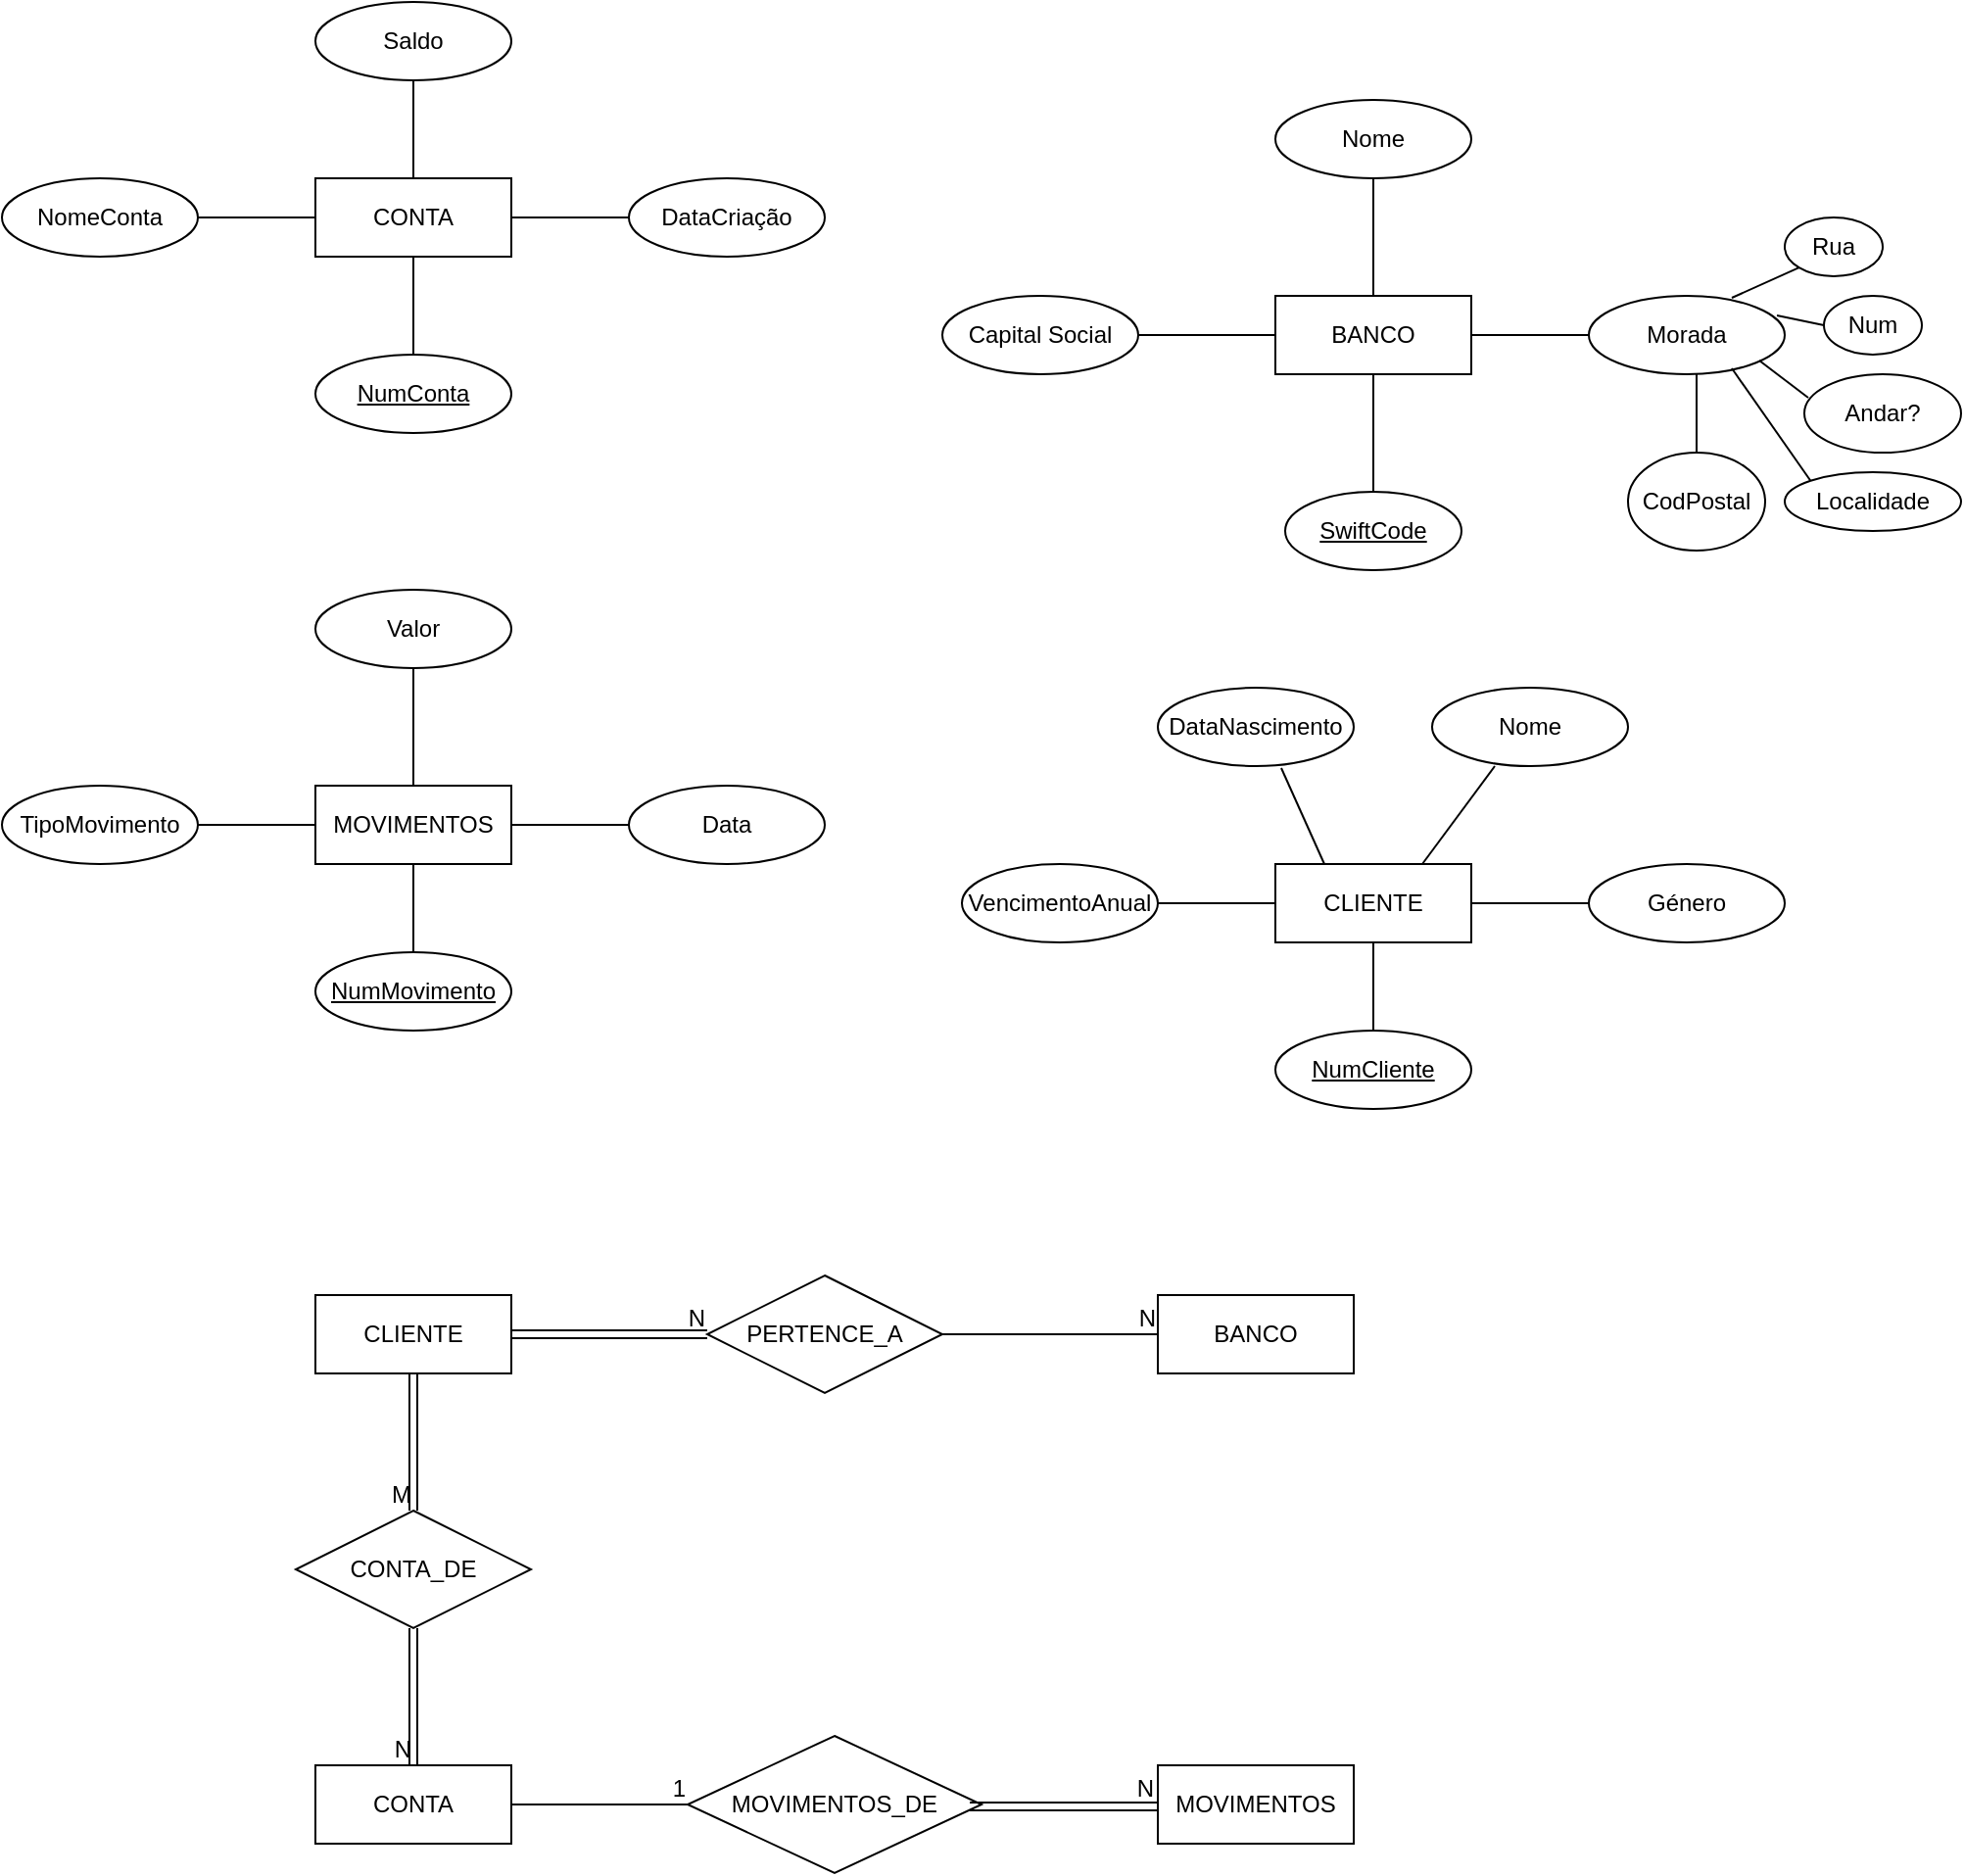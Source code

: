 <mxfile version="24.7.16">
  <diagram name="Página-1" id="ZFQWzV8E7-yk56N9A_Dt">
    <mxGraphModel dx="2514" dy="882" grid="1" gridSize="10" guides="1" tooltips="1" connect="1" arrows="1" fold="1" page="1" pageScale="1" pageWidth="827" pageHeight="1169" math="0" shadow="0">
      <root>
        <mxCell id="0" />
        <mxCell id="1" parent="0" />
        <mxCell id="j5vBM5b17gcqX_hOB4XX-1" value="BANCO" style="whiteSpace=wrap;html=1;align=center;" vertex="1" parent="1">
          <mxGeometry x="340" y="240" width="100" height="40" as="geometry" />
        </mxCell>
        <mxCell id="j5vBM5b17gcqX_hOB4XX-2" value="SwiftCode" style="ellipse;whiteSpace=wrap;html=1;align=center;fontStyle=4;" vertex="1" parent="1">
          <mxGeometry x="345" y="340" width="90" height="40" as="geometry" />
        </mxCell>
        <mxCell id="j5vBM5b17gcqX_hOB4XX-3" value="Nome" style="ellipse;whiteSpace=wrap;html=1;align=center;" vertex="1" parent="1">
          <mxGeometry x="340" y="140" width="100" height="40" as="geometry" />
        </mxCell>
        <mxCell id="j5vBM5b17gcqX_hOB4XX-4" value="Morada" style="ellipse;whiteSpace=wrap;html=1;align=center;" vertex="1" parent="1">
          <mxGeometry x="500" y="240" width="100" height="40" as="geometry" />
        </mxCell>
        <mxCell id="j5vBM5b17gcqX_hOB4XX-5" value="Capital Social" style="ellipse;whiteSpace=wrap;html=1;align=center;" vertex="1" parent="1">
          <mxGeometry x="170" y="240" width="100" height="40" as="geometry" />
        </mxCell>
        <mxCell id="j5vBM5b17gcqX_hOB4XX-9" value="Num" style="ellipse;whiteSpace=wrap;html=1;align=center;strokeColor=default;verticalAlign=middle;fontFamily=Helvetica;fontSize=12;fontColor=default;fillColor=default;" vertex="1" parent="1">
          <mxGeometry x="620" y="240" width="50" height="30" as="geometry" />
        </mxCell>
        <mxCell id="j5vBM5b17gcqX_hOB4XX-10" value="Rua" style="ellipse;whiteSpace=wrap;html=1;align=center;strokeColor=default;verticalAlign=middle;fontFamily=Helvetica;fontSize=12;fontColor=default;fillColor=default;" vertex="1" parent="1">
          <mxGeometry x="600" y="200" width="50" height="30" as="geometry" />
        </mxCell>
        <mxCell id="j5vBM5b17gcqX_hOB4XX-11" value="Andar?" style="ellipse;whiteSpace=wrap;html=1;align=center;strokeColor=default;verticalAlign=middle;fontFamily=Helvetica;fontSize=12;fontColor=default;fillColor=default;" vertex="1" parent="1">
          <mxGeometry x="610" y="280" width="80" height="40" as="geometry" />
        </mxCell>
        <mxCell id="j5vBM5b17gcqX_hOB4XX-12" value="Localidade" style="ellipse;whiteSpace=wrap;html=1;align=center;strokeColor=default;verticalAlign=middle;fontFamily=Helvetica;fontSize=12;fontColor=default;fillColor=default;" vertex="1" parent="1">
          <mxGeometry x="600" y="330" width="90" height="30" as="geometry" />
        </mxCell>
        <mxCell id="j5vBM5b17gcqX_hOB4XX-13" value="CodPostal" style="ellipse;whiteSpace=wrap;html=1;align=center;strokeColor=default;verticalAlign=middle;fontFamily=Helvetica;fontSize=12;fontColor=default;fillColor=default;" vertex="1" parent="1">
          <mxGeometry x="520" y="320" width="70" height="50" as="geometry" />
        </mxCell>
        <mxCell id="j5vBM5b17gcqX_hOB4XX-14" value="" style="endArrow=none;html=1;rounded=0;fontFamily=Helvetica;fontSize=12;fontColor=default;exitX=0.73;exitY=0.025;exitDx=0;exitDy=0;entryX=0;entryY=1;entryDx=0;entryDy=0;exitPerimeter=0;" edge="1" parent="1" target="j5vBM5b17gcqX_hOB4XX-10" source="j5vBM5b17gcqX_hOB4XX-4">
          <mxGeometry width="50" height="50" relative="1" as="geometry">
            <mxPoint x="587" y="237" as="sourcePoint" />
            <mxPoint x="610" y="225" as="targetPoint" />
          </mxGeometry>
        </mxCell>
        <mxCell id="j5vBM5b17gcqX_hOB4XX-15" value="" style="endArrow=none;html=1;rounded=0;fontFamily=Helvetica;fontSize=12;fontColor=default;entryX=0;entryY=0.5;entryDx=0;entryDy=0;exitX=0.96;exitY=0.25;exitDx=0;exitDy=0;exitPerimeter=0;" edge="1" parent="1" target="j5vBM5b17gcqX_hOB4XX-9" source="j5vBM5b17gcqX_hOB4XX-4">
          <mxGeometry width="50" height="50" relative="1" as="geometry">
            <mxPoint x="600" y="255" as="sourcePoint" />
            <mxPoint x="590" y="275" as="targetPoint" />
          </mxGeometry>
        </mxCell>
        <mxCell id="j5vBM5b17gcqX_hOB4XX-16" value="" style="endArrow=none;html=1;rounded=0;fontFamily=Helvetica;fontSize=12;fontColor=default;entryX=0.025;entryY=0.3;entryDx=0;entryDy=0;entryPerimeter=0;exitX=1;exitY=1;exitDx=0;exitDy=0;" edge="1" parent="1" target="j5vBM5b17gcqX_hOB4XX-11">
          <mxGeometry width="50" height="50" relative="1" as="geometry">
            <mxPoint x="587" y="273" as="sourcePoint" />
            <mxPoint x="600" y="300" as="targetPoint" />
          </mxGeometry>
        </mxCell>
        <mxCell id="j5vBM5b17gcqX_hOB4XX-17" value="" style="endArrow=none;html=1;rounded=0;fontFamily=Helvetica;fontSize=12;fontColor=default;entryX=0.5;entryY=1;entryDx=0;entryDy=0;exitX=0.5;exitY=0;exitDx=0;exitDy=0;" edge="1" parent="1" source="j5vBM5b17gcqX_hOB4XX-13">
          <mxGeometry width="50" height="50" relative="1" as="geometry">
            <mxPoint x="500" y="320" as="sourcePoint" />
            <mxPoint x="555" y="280" as="targetPoint" />
          </mxGeometry>
        </mxCell>
        <mxCell id="j5vBM5b17gcqX_hOB4XX-18" value="" style="endArrow=none;html=1;rounded=0;fontFamily=Helvetica;fontSize=12;fontColor=default;exitX=0;exitY=0;exitDx=0;exitDy=0;entryX=0.7;entryY=0.94;entryDx=0;entryDy=0;entryPerimeter=0;" edge="1" parent="1" source="j5vBM5b17gcqX_hOB4XX-12">
          <mxGeometry width="50" height="50" relative="1" as="geometry">
            <mxPoint x="550" y="360" as="sourcePoint" />
            <mxPoint x="573" y="277" as="targetPoint" />
          </mxGeometry>
        </mxCell>
        <mxCell id="j5vBM5b17gcqX_hOB4XX-19" value="" style="endArrow=none;html=1;rounded=0;entryX=0.5;entryY=1;entryDx=0;entryDy=0;exitX=0.5;exitY=0;exitDx=0;exitDy=0;" edge="1" parent="1" source="j5vBM5b17gcqX_hOB4XX-2" target="j5vBM5b17gcqX_hOB4XX-1">
          <mxGeometry width="50" height="50" relative="1" as="geometry">
            <mxPoint x="370" y="480" as="sourcePoint" />
            <mxPoint x="420" y="430" as="targetPoint" />
          </mxGeometry>
        </mxCell>
        <mxCell id="j5vBM5b17gcqX_hOB4XX-20" value="" style="endArrow=none;html=1;rounded=0;entryX=0;entryY=0.5;entryDx=0;entryDy=0;exitX=1;exitY=0.5;exitDx=0;exitDy=0;" edge="1" parent="1" source="j5vBM5b17gcqX_hOB4XX-5" target="j5vBM5b17gcqX_hOB4XX-1">
          <mxGeometry width="50" height="50" relative="1" as="geometry">
            <mxPoint x="370" y="480" as="sourcePoint" />
            <mxPoint x="420" y="430" as="targetPoint" />
          </mxGeometry>
        </mxCell>
        <mxCell id="j5vBM5b17gcqX_hOB4XX-21" value="" style="endArrow=none;html=1;rounded=0;entryX=0.5;entryY=1;entryDx=0;entryDy=0;exitX=0.5;exitY=0;exitDx=0;exitDy=0;" edge="1" parent="1" source="j5vBM5b17gcqX_hOB4XX-1" target="j5vBM5b17gcqX_hOB4XX-3">
          <mxGeometry width="50" height="50" relative="1" as="geometry">
            <mxPoint x="370" y="480" as="sourcePoint" />
            <mxPoint x="420" y="430" as="targetPoint" />
          </mxGeometry>
        </mxCell>
        <mxCell id="j5vBM5b17gcqX_hOB4XX-22" value="" style="endArrow=none;html=1;rounded=0;entryX=0;entryY=0.5;entryDx=0;entryDy=0;exitX=1;exitY=0.5;exitDx=0;exitDy=0;" edge="1" parent="1" source="j5vBM5b17gcqX_hOB4XX-1" target="j5vBM5b17gcqX_hOB4XX-4">
          <mxGeometry width="50" height="50" relative="1" as="geometry">
            <mxPoint x="370" y="480" as="sourcePoint" />
            <mxPoint x="420" y="430" as="targetPoint" />
          </mxGeometry>
        </mxCell>
        <mxCell id="j5vBM5b17gcqX_hOB4XX-23" value="CLIENTE" style="whiteSpace=wrap;html=1;align=center;" vertex="1" parent="1">
          <mxGeometry x="340" y="530" width="100" height="40" as="geometry" />
        </mxCell>
        <mxCell id="j5vBM5b17gcqX_hOB4XX-24" value="NumCliente" style="ellipse;whiteSpace=wrap;html=1;align=center;fontStyle=4;" vertex="1" parent="1">
          <mxGeometry x="340" y="615" width="100" height="40" as="geometry" />
        </mxCell>
        <mxCell id="j5vBM5b17gcqX_hOB4XX-25" value="Género" style="ellipse;whiteSpace=wrap;html=1;align=center;" vertex="1" parent="1">
          <mxGeometry x="500" y="530" width="100" height="40" as="geometry" />
        </mxCell>
        <mxCell id="j5vBM5b17gcqX_hOB4XX-26" value="VencimentoAnual" style="ellipse;whiteSpace=wrap;html=1;align=center;" vertex="1" parent="1">
          <mxGeometry x="180" y="530" width="100" height="40" as="geometry" />
        </mxCell>
        <mxCell id="j5vBM5b17gcqX_hOB4XX-27" value="Nome" style="ellipse;whiteSpace=wrap;html=1;align=center;" vertex="1" parent="1">
          <mxGeometry x="420" y="440" width="100" height="40" as="geometry" />
        </mxCell>
        <mxCell id="j5vBM5b17gcqX_hOB4XX-28" value="DataNascimento" style="ellipse;whiteSpace=wrap;html=1;align=center;" vertex="1" parent="1">
          <mxGeometry x="280" y="440" width="100" height="40" as="geometry" />
        </mxCell>
        <mxCell id="j5vBM5b17gcqX_hOB4XX-29" value="CONTA" style="whiteSpace=wrap;html=1;align=center;" vertex="1" parent="1">
          <mxGeometry x="-150" y="180" width="100" height="40" as="geometry" />
        </mxCell>
        <mxCell id="j5vBM5b17gcqX_hOB4XX-30" value="Saldo" style="ellipse;whiteSpace=wrap;html=1;align=center;" vertex="1" parent="1">
          <mxGeometry x="-150" y="90" width="100" height="40" as="geometry" />
        </mxCell>
        <mxCell id="j5vBM5b17gcqX_hOB4XX-31" value="NomeConta" style="ellipse;whiteSpace=wrap;html=1;align=center;" vertex="1" parent="1">
          <mxGeometry x="-310" y="180" width="100" height="40" as="geometry" />
        </mxCell>
        <mxCell id="j5vBM5b17gcqX_hOB4XX-32" value="DataCriação" style="ellipse;whiteSpace=wrap;html=1;align=center;" vertex="1" parent="1">
          <mxGeometry x="10" y="180" width="100" height="40" as="geometry" />
        </mxCell>
        <mxCell id="j5vBM5b17gcqX_hOB4XX-33" value="NumConta" style="ellipse;whiteSpace=wrap;html=1;align=center;fontStyle=4;" vertex="1" parent="1">
          <mxGeometry x="-150" y="270" width="100" height="40" as="geometry" />
        </mxCell>
        <mxCell id="j5vBM5b17gcqX_hOB4XX-34" value="" style="endArrow=none;html=1;rounded=0;entryX=0.63;entryY=1.025;entryDx=0;entryDy=0;entryPerimeter=0;exitX=0.25;exitY=0;exitDx=0;exitDy=0;" edge="1" parent="1" source="j5vBM5b17gcqX_hOB4XX-23" target="j5vBM5b17gcqX_hOB4XX-28">
          <mxGeometry width="50" height="50" relative="1" as="geometry">
            <mxPoint x="370" y="780" as="sourcePoint" />
            <mxPoint x="420" y="730" as="targetPoint" />
          </mxGeometry>
        </mxCell>
        <mxCell id="j5vBM5b17gcqX_hOB4XX-35" value="" style="endArrow=none;html=1;rounded=0;entryX=0.32;entryY=1;entryDx=0;entryDy=0;entryPerimeter=0;exitX=0.75;exitY=0;exitDx=0;exitDy=0;" edge="1" parent="1" source="j5vBM5b17gcqX_hOB4XX-23" target="j5vBM5b17gcqX_hOB4XX-27">
          <mxGeometry width="50" height="50" relative="1" as="geometry">
            <mxPoint x="370" y="780" as="sourcePoint" />
            <mxPoint x="420" y="730" as="targetPoint" />
          </mxGeometry>
        </mxCell>
        <mxCell id="j5vBM5b17gcqX_hOB4XX-36" value="" style="endArrow=none;html=1;rounded=0;entryX=1;entryY=0.5;entryDx=0;entryDy=0;exitX=0;exitY=0.5;exitDx=0;exitDy=0;" edge="1" parent="1" source="j5vBM5b17gcqX_hOB4XX-23" target="j5vBM5b17gcqX_hOB4XX-26">
          <mxGeometry width="50" height="50" relative="1" as="geometry">
            <mxPoint x="370" y="780" as="sourcePoint" />
            <mxPoint x="420" y="730" as="targetPoint" />
          </mxGeometry>
        </mxCell>
        <mxCell id="j5vBM5b17gcqX_hOB4XX-37" value="" style="endArrow=none;html=1;rounded=0;entryX=0;entryY=0.5;entryDx=0;entryDy=0;exitX=1;exitY=0.5;exitDx=0;exitDy=0;" edge="1" parent="1" source="j5vBM5b17gcqX_hOB4XX-23" target="j5vBM5b17gcqX_hOB4XX-25">
          <mxGeometry width="50" height="50" relative="1" as="geometry">
            <mxPoint x="370" y="780" as="sourcePoint" />
            <mxPoint x="420" y="730" as="targetPoint" />
          </mxGeometry>
        </mxCell>
        <mxCell id="j5vBM5b17gcqX_hOB4XX-38" value="" style="endArrow=none;html=1;rounded=0;entryX=0.5;entryY=1;entryDx=0;entryDy=0;exitX=0.5;exitY=0;exitDx=0;exitDy=0;" edge="1" parent="1" source="j5vBM5b17gcqX_hOB4XX-24" target="j5vBM5b17gcqX_hOB4XX-23">
          <mxGeometry width="50" height="50" relative="1" as="geometry">
            <mxPoint x="370" y="780" as="sourcePoint" />
            <mxPoint x="420" y="730" as="targetPoint" />
          </mxGeometry>
        </mxCell>
        <mxCell id="j5vBM5b17gcqX_hOB4XX-39" value="" style="endArrow=none;html=1;rounded=0;entryX=0.5;entryY=1;entryDx=0;entryDy=0;exitX=0.5;exitY=0;exitDx=0;exitDy=0;" edge="1" parent="1" source="j5vBM5b17gcqX_hOB4XX-29" target="j5vBM5b17gcqX_hOB4XX-30">
          <mxGeometry width="50" height="50" relative="1" as="geometry">
            <mxPoint x="-120" y="150" as="sourcePoint" />
            <mxPoint x="-70" y="100" as="targetPoint" />
          </mxGeometry>
        </mxCell>
        <mxCell id="j5vBM5b17gcqX_hOB4XX-40" value="" style="endArrow=none;html=1;rounded=0;entryX=0;entryY=0.5;entryDx=0;entryDy=0;exitX=1;exitY=0.5;exitDx=0;exitDy=0;" edge="1" parent="1" source="j5vBM5b17gcqX_hOB4XX-31" target="j5vBM5b17gcqX_hOB4XX-29">
          <mxGeometry width="50" height="50" relative="1" as="geometry">
            <mxPoint x="-120" y="150" as="sourcePoint" />
            <mxPoint x="-70" y="100" as="targetPoint" />
          </mxGeometry>
        </mxCell>
        <mxCell id="j5vBM5b17gcqX_hOB4XX-41" value="" style="endArrow=none;html=1;rounded=0;entryX=0;entryY=0.5;entryDx=0;entryDy=0;exitX=1;exitY=0.5;exitDx=0;exitDy=0;" edge="1" parent="1" source="j5vBM5b17gcqX_hOB4XX-29" target="j5vBM5b17gcqX_hOB4XX-32">
          <mxGeometry width="50" height="50" relative="1" as="geometry">
            <mxPoint x="-120" y="150" as="sourcePoint" />
            <mxPoint x="-70" y="100" as="targetPoint" />
          </mxGeometry>
        </mxCell>
        <mxCell id="j5vBM5b17gcqX_hOB4XX-42" value="" style="endArrow=none;html=1;rounded=0;entryX=0.5;entryY=1;entryDx=0;entryDy=0;exitX=0.5;exitY=0;exitDx=0;exitDy=0;" edge="1" parent="1" source="j5vBM5b17gcqX_hOB4XX-33" target="j5vBM5b17gcqX_hOB4XX-29">
          <mxGeometry width="50" height="50" relative="1" as="geometry">
            <mxPoint x="-140" y="280" as="sourcePoint" />
            <mxPoint x="-90" y="230" as="targetPoint" />
          </mxGeometry>
        </mxCell>
        <mxCell id="j5vBM5b17gcqX_hOB4XX-43" value="MOVIMENTOS" style="whiteSpace=wrap;html=1;align=center;" vertex="1" parent="1">
          <mxGeometry x="-150" y="490" width="100" height="40" as="geometry" />
        </mxCell>
        <mxCell id="j5vBM5b17gcqX_hOB4XX-44" value="NumMovimento" style="ellipse;whiteSpace=wrap;html=1;align=center;fontStyle=4;" vertex="1" parent="1">
          <mxGeometry x="-150" y="575" width="100" height="40" as="geometry" />
        </mxCell>
        <mxCell id="j5vBM5b17gcqX_hOB4XX-45" value="Data" style="ellipse;whiteSpace=wrap;html=1;align=center;" vertex="1" parent="1">
          <mxGeometry x="10" y="490" width="100" height="40" as="geometry" />
        </mxCell>
        <mxCell id="j5vBM5b17gcqX_hOB4XX-46" value="TipoMovimento" style="ellipse;whiteSpace=wrap;html=1;align=center;" vertex="1" parent="1">
          <mxGeometry x="-310" y="490" width="100" height="40" as="geometry" />
        </mxCell>
        <mxCell id="j5vBM5b17gcqX_hOB4XX-47" value="Valor" style="ellipse;whiteSpace=wrap;html=1;align=center;" vertex="1" parent="1">
          <mxGeometry x="-150" y="390" width="100" height="40" as="geometry" />
        </mxCell>
        <mxCell id="j5vBM5b17gcqX_hOB4XX-50" value="" style="endArrow=none;html=1;rounded=0;entryX=0.5;entryY=1;entryDx=0;entryDy=0;exitX=0.5;exitY=0;exitDx=0;exitDy=0;" edge="1" parent="1" source="j5vBM5b17gcqX_hOB4XX-43" target="j5vBM5b17gcqX_hOB4XX-47">
          <mxGeometry width="50" height="50" relative="1" as="geometry">
            <mxPoint x="-120" y="740" as="sourcePoint" />
            <mxPoint x="-70" y="690" as="targetPoint" />
          </mxGeometry>
        </mxCell>
        <mxCell id="j5vBM5b17gcqX_hOB4XX-51" value="" style="endArrow=none;html=1;rounded=0;entryX=1;entryY=0.5;entryDx=0;entryDy=0;exitX=0;exitY=0.5;exitDx=0;exitDy=0;" edge="1" parent="1" source="j5vBM5b17gcqX_hOB4XX-43" target="j5vBM5b17gcqX_hOB4XX-46">
          <mxGeometry width="50" height="50" relative="1" as="geometry">
            <mxPoint x="-120" y="740" as="sourcePoint" />
            <mxPoint x="-70" y="690" as="targetPoint" />
          </mxGeometry>
        </mxCell>
        <mxCell id="j5vBM5b17gcqX_hOB4XX-52" value="" style="endArrow=none;html=1;rounded=0;entryX=0;entryY=0.5;entryDx=0;entryDy=0;exitX=1;exitY=0.5;exitDx=0;exitDy=0;" edge="1" parent="1" source="j5vBM5b17gcqX_hOB4XX-43" target="j5vBM5b17gcqX_hOB4XX-45">
          <mxGeometry width="50" height="50" relative="1" as="geometry">
            <mxPoint x="-120" y="740" as="sourcePoint" />
            <mxPoint x="-70" y="690" as="targetPoint" />
          </mxGeometry>
        </mxCell>
        <mxCell id="j5vBM5b17gcqX_hOB4XX-53" value="" style="endArrow=none;html=1;rounded=0;entryX=0.5;entryY=1;entryDx=0;entryDy=0;exitX=0.5;exitY=0;exitDx=0;exitDy=0;" edge="1" parent="1" source="j5vBM5b17gcqX_hOB4XX-44" target="j5vBM5b17gcqX_hOB4XX-43">
          <mxGeometry width="50" height="50" relative="1" as="geometry">
            <mxPoint x="-120" y="740" as="sourcePoint" />
            <mxPoint x="-70" y="690" as="targetPoint" />
          </mxGeometry>
        </mxCell>
        <mxCell id="j5vBM5b17gcqX_hOB4XX-54" value="PERTENCE_A" style="shape=rhombus;perimeter=rhombusPerimeter;whiteSpace=wrap;html=1;align=center;" vertex="1" parent="1">
          <mxGeometry x="50" y="740" width="120" height="60" as="geometry" />
        </mxCell>
        <mxCell id="j5vBM5b17gcqX_hOB4XX-55" value="CLIENTE" style="whiteSpace=wrap;html=1;align=center;" vertex="1" parent="1">
          <mxGeometry x="-150" y="750" width="100" height="40" as="geometry" />
        </mxCell>
        <mxCell id="j5vBM5b17gcqX_hOB4XX-56" value="BANCO" style="whiteSpace=wrap;html=1;align=center;" vertex="1" parent="1">
          <mxGeometry x="280" y="750" width="100" height="40" as="geometry" />
        </mxCell>
        <mxCell id="j5vBM5b17gcqX_hOB4XX-57" value="" style="shape=link;html=1;rounded=0;exitX=1;exitY=0.5;exitDx=0;exitDy=0;entryX=0;entryY=0.5;entryDx=0;entryDy=0;" edge="1" parent="1" source="j5vBM5b17gcqX_hOB4XX-55" target="j5vBM5b17gcqX_hOB4XX-54">
          <mxGeometry relative="1" as="geometry">
            <mxPoint x="100" y="680" as="sourcePoint" />
            <mxPoint x="260" y="680" as="targetPoint" />
          </mxGeometry>
        </mxCell>
        <mxCell id="j5vBM5b17gcqX_hOB4XX-58" value="N" style="resizable=0;html=1;whiteSpace=wrap;align=right;verticalAlign=bottom;" connectable="0" vertex="1" parent="j5vBM5b17gcqX_hOB4XX-57">
          <mxGeometry x="1" relative="1" as="geometry" />
        </mxCell>
        <mxCell id="j5vBM5b17gcqX_hOB4XX-59" value="" style="endArrow=none;html=1;rounded=0;exitX=1;exitY=0.5;exitDx=0;exitDy=0;entryX=0;entryY=0.5;entryDx=0;entryDy=0;" edge="1" parent="1" source="j5vBM5b17gcqX_hOB4XX-54" target="j5vBM5b17gcqX_hOB4XX-56">
          <mxGeometry relative="1" as="geometry">
            <mxPoint x="100" y="680" as="sourcePoint" />
            <mxPoint x="260" y="680" as="targetPoint" />
          </mxGeometry>
        </mxCell>
        <mxCell id="j5vBM5b17gcqX_hOB4XX-60" value="N" style="resizable=0;html=1;whiteSpace=wrap;align=right;verticalAlign=bottom;" connectable="0" vertex="1" parent="j5vBM5b17gcqX_hOB4XX-59">
          <mxGeometry x="1" relative="1" as="geometry" />
        </mxCell>
        <mxCell id="j5vBM5b17gcqX_hOB4XX-61" value="CONTA" style="whiteSpace=wrap;html=1;align=center;" vertex="1" parent="1">
          <mxGeometry x="-150" y="990" width="100" height="40" as="geometry" />
        </mxCell>
        <mxCell id="j5vBM5b17gcqX_hOB4XX-62" value="CONTA_DE" style="shape=rhombus;perimeter=rhombusPerimeter;whiteSpace=wrap;html=1;align=center;" vertex="1" parent="1">
          <mxGeometry x="-160" y="860" width="120" height="60" as="geometry" />
        </mxCell>
        <mxCell id="j5vBM5b17gcqX_hOB4XX-63" value="" style="shape=link;html=1;rounded=0;exitX=0.5;exitY=1;exitDx=0;exitDy=0;entryX=0.5;entryY=0;entryDx=0;entryDy=0;" edge="1" parent="1" source="j5vBM5b17gcqX_hOB4XX-55" target="j5vBM5b17gcqX_hOB4XX-62">
          <mxGeometry relative="1" as="geometry">
            <mxPoint x="100" y="880" as="sourcePoint" />
            <mxPoint x="260" y="880" as="targetPoint" />
          </mxGeometry>
        </mxCell>
        <mxCell id="j5vBM5b17gcqX_hOB4XX-64" value="M" style="resizable=0;html=1;whiteSpace=wrap;align=right;verticalAlign=bottom;" connectable="0" vertex="1" parent="j5vBM5b17gcqX_hOB4XX-63">
          <mxGeometry x="1" relative="1" as="geometry" />
        </mxCell>
        <mxCell id="j5vBM5b17gcqX_hOB4XX-65" value="" style="shape=link;html=1;rounded=0;exitX=0.5;exitY=1;exitDx=0;exitDy=0;entryX=0.5;entryY=0;entryDx=0;entryDy=0;" edge="1" parent="1" source="j5vBM5b17gcqX_hOB4XX-62" target="j5vBM5b17gcqX_hOB4XX-61">
          <mxGeometry relative="1" as="geometry">
            <mxPoint x="-90" y="800" as="sourcePoint" />
            <mxPoint x="-90" y="870" as="targetPoint" />
          </mxGeometry>
        </mxCell>
        <mxCell id="j5vBM5b17gcqX_hOB4XX-66" value="N" style="resizable=0;html=1;whiteSpace=wrap;align=right;verticalAlign=bottom;" connectable="0" vertex="1" parent="j5vBM5b17gcqX_hOB4XX-65">
          <mxGeometry x="1" relative="1" as="geometry" />
        </mxCell>
        <mxCell id="j5vBM5b17gcqX_hOB4XX-67" value="MOVIMENTOS_DE" style="shape=rhombus;perimeter=rhombusPerimeter;whiteSpace=wrap;html=1;align=center;" vertex="1" parent="1">
          <mxGeometry x="40" y="975" width="150" height="70" as="geometry" />
        </mxCell>
        <mxCell id="j5vBM5b17gcqX_hOB4XX-68" value="" style="endArrow=none;html=1;rounded=0;exitX=1;exitY=0.5;exitDx=0;exitDy=0;entryX=0;entryY=0.5;entryDx=0;entryDy=0;" edge="1" parent="1" source="j5vBM5b17gcqX_hOB4XX-61" target="j5vBM5b17gcqX_hOB4XX-67">
          <mxGeometry relative="1" as="geometry">
            <mxPoint x="100" y="880" as="sourcePoint" />
            <mxPoint x="260" y="880" as="targetPoint" />
          </mxGeometry>
        </mxCell>
        <mxCell id="j5vBM5b17gcqX_hOB4XX-69" value="1" style="resizable=0;html=1;whiteSpace=wrap;align=right;verticalAlign=bottom;" connectable="0" vertex="1" parent="j5vBM5b17gcqX_hOB4XX-68">
          <mxGeometry x="1" relative="1" as="geometry" />
        </mxCell>
        <mxCell id="j5vBM5b17gcqX_hOB4XX-70" value="" style="shape=link;html=1;rounded=0;exitX=0.96;exitY=0.514;exitDx=0;exitDy=0;exitPerimeter=0;" edge="1" parent="1" source="j5vBM5b17gcqX_hOB4XX-67">
          <mxGeometry relative="1" as="geometry">
            <mxPoint x="100" y="880" as="sourcePoint" />
            <mxPoint x="280" y="1011" as="targetPoint" />
          </mxGeometry>
        </mxCell>
        <mxCell id="j5vBM5b17gcqX_hOB4XX-71" value="N" style="resizable=0;html=1;whiteSpace=wrap;align=right;verticalAlign=bottom;" connectable="0" vertex="1" parent="j5vBM5b17gcqX_hOB4XX-70">
          <mxGeometry x="1" relative="1" as="geometry" />
        </mxCell>
        <mxCell id="j5vBM5b17gcqX_hOB4XX-72" value="MOVIMENTOS" style="whiteSpace=wrap;html=1;align=center;" vertex="1" parent="1">
          <mxGeometry x="280" y="990" width="100" height="40" as="geometry" />
        </mxCell>
      </root>
    </mxGraphModel>
  </diagram>
</mxfile>
